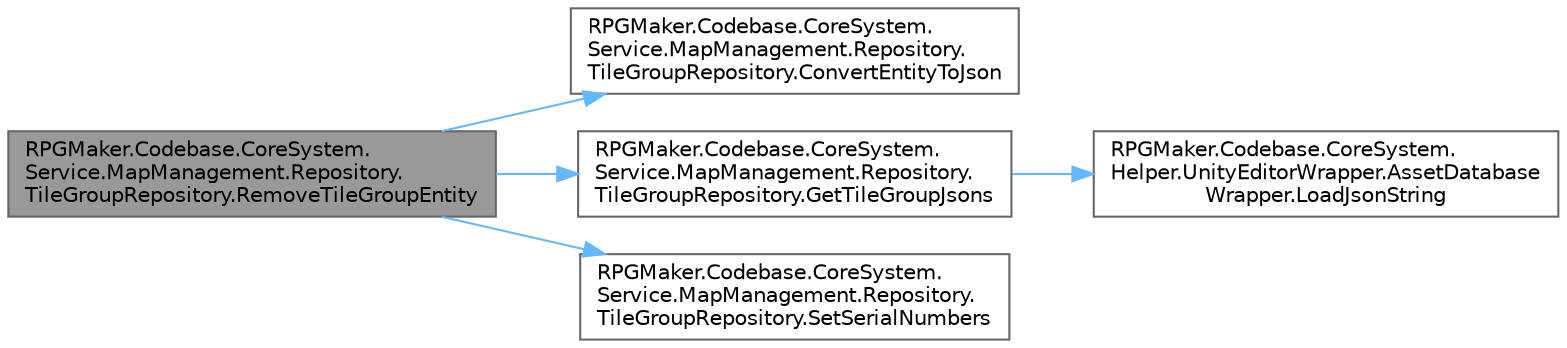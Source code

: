 digraph "RPGMaker.Codebase.CoreSystem.Service.MapManagement.Repository.TileGroupRepository.RemoveTileGroupEntity"
{
 // LATEX_PDF_SIZE
  bgcolor="transparent";
  edge [fontname=Helvetica,fontsize=10,labelfontname=Helvetica,labelfontsize=10];
  node [fontname=Helvetica,fontsize=10,shape=box,height=0.2,width=0.4];
  rankdir="LR";
  Node1 [id="Node000001",label="RPGMaker.Codebase.CoreSystem.\lService.MapManagement.Repository.\lTileGroupRepository.RemoveTileGroupEntity",height=0.2,width=0.4,color="gray40", fillcolor="grey60", style="filled", fontcolor="black",tooltip="😁 タイル・グループ・エンティティ削除"];
  Node1 -> Node2 [id="edge1_Node000001_Node000002",color="steelblue1",style="solid",tooltip=" "];
  Node2 [id="Node000002",label="RPGMaker.Codebase.CoreSystem.\lService.MapManagement.Repository.\lTileGroupRepository.ConvertEntityToJson",height=0.2,width=0.4,color="grey40", fillcolor="white", style="filled",URL="$d5/d90/class_r_p_g_maker_1_1_codebase_1_1_core_system_1_1_service_1_1_map_management_1_1_repository_1_1_tile_group_repository.html#a05cf2722b977cfe94e7024cc96200f0d",tooltip="😁 エンティティからJSONへ変換"];
  Node1 -> Node3 [id="edge2_Node000001_Node000003",color="steelblue1",style="solid",tooltip=" "];
  Node3 [id="Node000003",label="RPGMaker.Codebase.CoreSystem.\lService.MapManagement.Repository.\lTileGroupRepository.GetTileGroupJsons",height=0.2,width=0.4,color="grey40", fillcolor="white", style="filled",URL="$d5/d90/class_r_p_g_maker_1_1_codebase_1_1_core_system_1_1_service_1_1_map_management_1_1_repository_1_1_tile_group_repository.html#a04b7247ae9564aa49580ddab65f54da7",tooltip="😁 タイル・グループJSON取得"];
  Node3 -> Node4 [id="edge3_Node000003_Node000004",color="steelblue1",style="solid",tooltip=" "];
  Node4 [id="Node000004",label="RPGMaker.Codebase.CoreSystem.\lHelper.UnityEditorWrapper.AssetDatabase\lWrapper.LoadJsonString",height=0.2,width=0.4,color="grey40", fillcolor="white", style="filled",URL="$d9/d20/class_r_p_g_maker_1_1_codebase_1_1_core_system_1_1_helper_1_1_unity_editor_wrapper_1_1_asset_database_wrapper.html#ab1557b81ee60a7dc4f85349106fe4244",tooltip=" "];
  Node1 -> Node5 [id="edge4_Node000001_Node000005",color="steelblue1",style="solid",tooltip=" "];
  Node5 [id="Node000005",label="RPGMaker.Codebase.CoreSystem.\lService.MapManagement.Repository.\lTileGroupRepository.SetSerialNumbers",height=0.2,width=0.4,color="grey40", fillcolor="white", style="filled",URL="$d5/d90/class_r_p_g_maker_1_1_codebase_1_1_core_system_1_1_service_1_1_map_management_1_1_repository_1_1_tile_group_repository.html#a43e5bddd666b2d04a1f60ea6a4f73d0e",tooltip="連番設定"];
}
